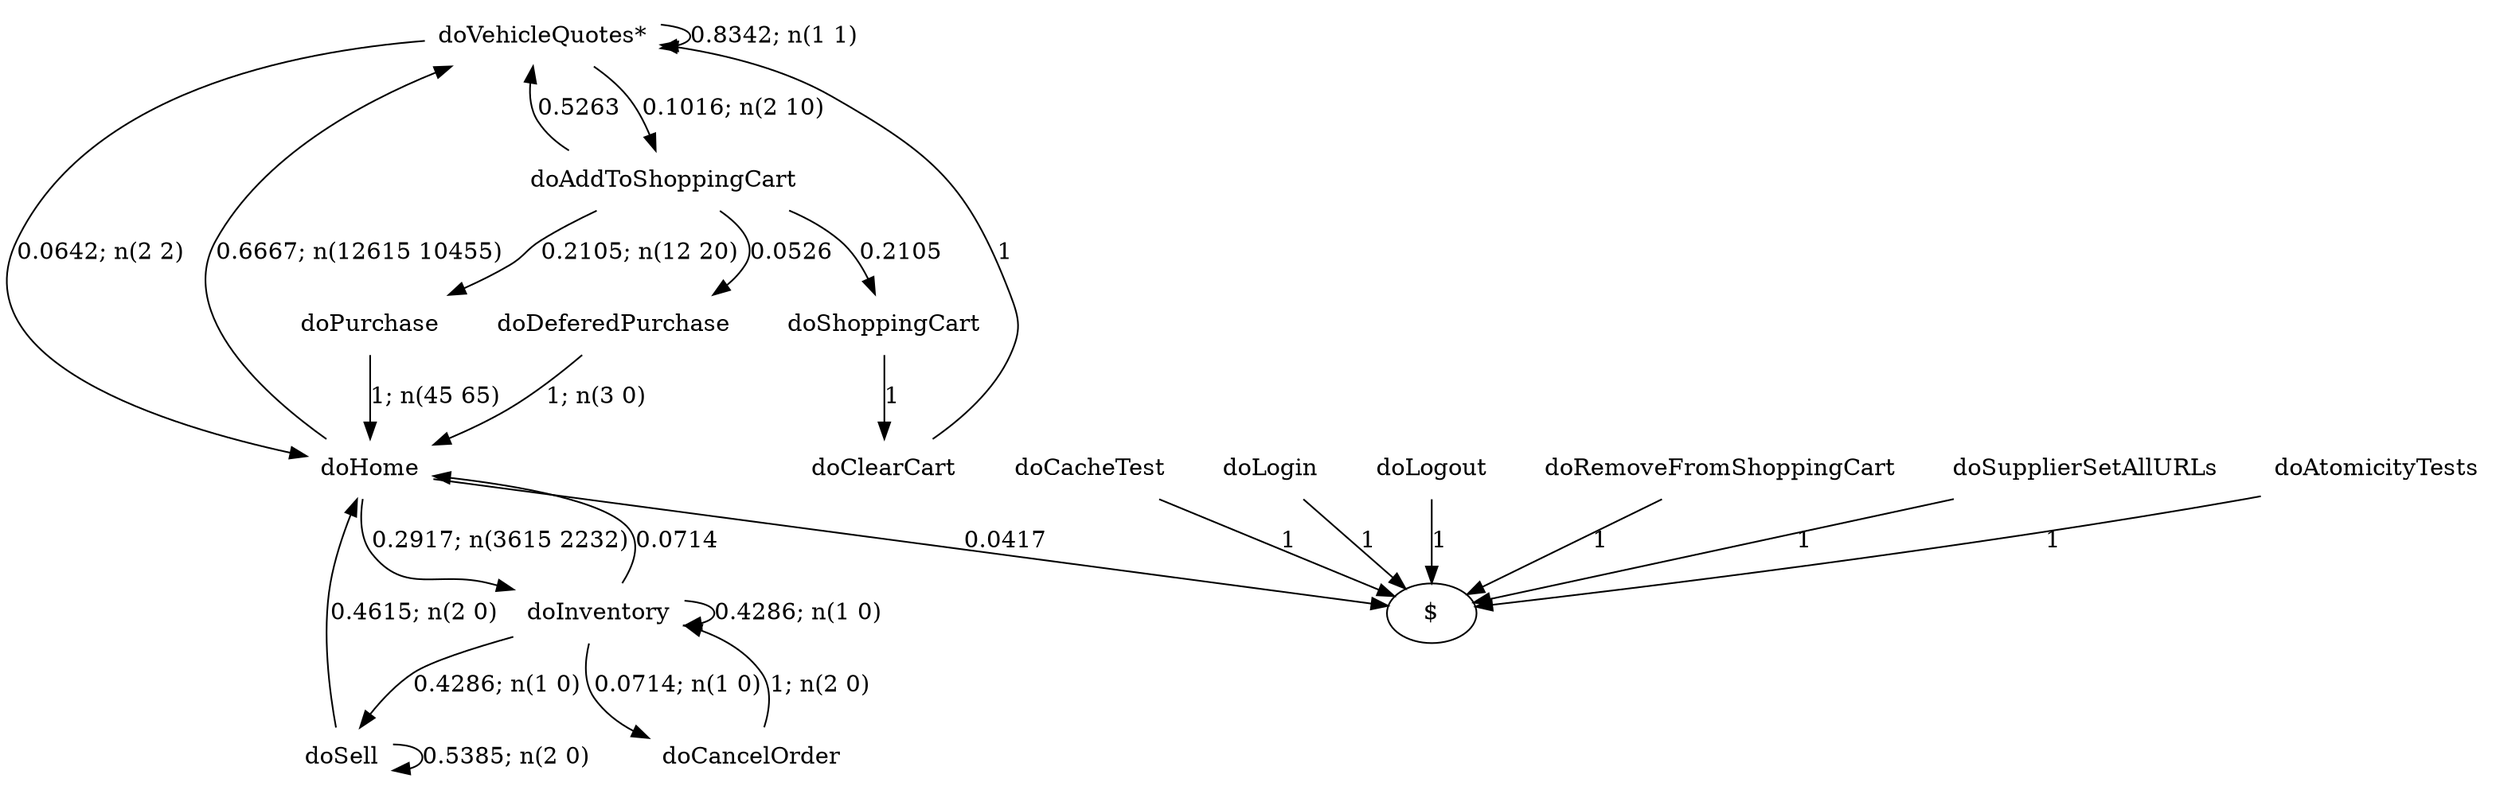 digraph G {"doVehicleQuotes*" [label="doVehicleQuotes*",shape=none];"doSupplierSetAllURLs" [label="doSupplierSetAllURLs",shape=none];"doAtomicityTests" [label="doAtomicityTests",shape=none];"doCacheTest" [label="doCacheTest",shape=none];"doLogin" [label="doLogin",shape=none];"doAddToShoppingCart" [label="doAddToShoppingCart",shape=none];"doDeferedPurchase" [label="doDeferedPurchase",shape=none];"doHome" [label="doHome",shape=none];"doShoppingCart" [label="doShoppingCart",shape=none];"doClearCart" [label="doClearCart",shape=none];"doPurchase" [label="doPurchase",shape=none];"doInventory" [label="doInventory",shape=none];"doSell" [label="doSell",shape=none];"doLogout" [label="doLogout",shape=none];"doCancelOrder" [label="doCancelOrder",shape=none];"doRemoveFromShoppingCart" [label="doRemoveFromShoppingCart",shape=none];"doVehicleQuotes*"->"doVehicleQuotes*" [style=solid,label="0.8342; n(1 1)"];"doVehicleQuotes*"->"doAddToShoppingCart" [style=solid,label="0.1016; n(2 10)"];"doVehicleQuotes*"->"doHome" [style=solid,label="0.0642; n(2 2)"];"doSupplierSetAllURLs"->"$" [style=solid,label="1"];"doAtomicityTests"->"$" [style=solid,label="1"];"doCacheTest"->"$" [style=solid,label="1"];"doLogin"->"$" [style=solid,label="1"];"doAddToShoppingCart"->"doVehicleQuotes*" [style=solid,label="0.5263"];"doAddToShoppingCart"->"doDeferedPurchase" [style=solid,label="0.0526"];"doAddToShoppingCart"->"doShoppingCart" [style=solid,label="0.2105"];"doAddToShoppingCart"->"doPurchase" [style=solid,label="0.2105; n(12 20)"];"doDeferedPurchase"->"doHome" [style=solid,label="1; n(3 0)"];"doHome"->"doVehicleQuotes*" [style=solid,label="0.6667; n(12615 10455)"];"doHome"->"doInventory" [style=solid,label="0.2917; n(3615 2232)"];"doHome"->"$" [style=solid,label="0.0417"];"doShoppingCart"->"doClearCart" [style=solid,label="1"];"doClearCart"->"doVehicleQuotes*" [style=solid,label="1"];"doPurchase"->"doHome" [style=solid,label="1; n(45 65)"];"doInventory"->"doHome" [style=solid,label="0.0714"];"doInventory"->"doInventory" [style=solid,label="0.4286; n(1 0)"];"doInventory"->"doSell" [style=solid,label="0.4286; n(1 0)"];"doInventory"->"doCancelOrder" [style=solid,label="0.0714; n(1 0)"];"doSell"->"doHome" [style=solid,label="0.4615; n(2 0)"];"doSell"->"doSell" [style=solid,label="0.5385; n(2 0)"];"doLogout"->"$" [style=solid,label="1"];"doCancelOrder"->"doInventory" [style=solid,label="1; n(2 0)"];"doRemoveFromShoppingCart"->"$" [style=solid,label="1"];}